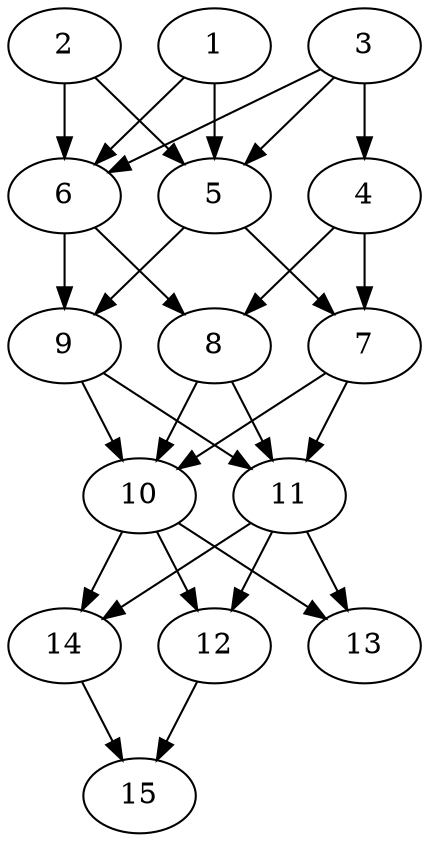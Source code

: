 // DAG automatically generated by daggen at Thu Oct  3 13:59:26 2019
// ./daggen --dot -n 15 --ccr 0.3 --fat 0.5 --regular 0.7 --density 0.9 --mindata 5242880 --maxdata 52428800 
digraph G {
  1 [size="120828587", alpha="0.04", expect_size="36248576"] 
  1 -> 5 [size ="36248576"]
  1 -> 6 [size ="36248576"]
  2 [size="18568533", alpha="0.11", expect_size="5570560"] 
  2 -> 5 [size ="5570560"]
  2 -> 6 [size ="5570560"]
  3 [size="91934720", alpha="0.17", expect_size="27580416"] 
  3 -> 4 [size ="27580416"]
  3 -> 5 [size ="27580416"]
  3 -> 6 [size ="27580416"]
  4 [size="117862400", alpha="0.20", expect_size="35358720"] 
  4 -> 7 [size ="35358720"]
  4 -> 8 [size ="35358720"]
  5 [size="84442453", alpha="0.05", expect_size="25332736"] 
  5 -> 7 [size ="25332736"]
  5 -> 9 [size ="25332736"]
  6 [size="48257707", alpha="0.03", expect_size="14477312"] 
  6 -> 8 [size ="14477312"]
  6 -> 9 [size ="14477312"]
  7 [size="138110293", alpha="0.13", expect_size="41433088"] 
  7 -> 10 [size ="41433088"]
  7 -> 11 [size ="41433088"]
  8 [size="39905280", alpha="0.04", expect_size="11971584"] 
  8 -> 10 [size ="11971584"]
  8 -> 11 [size ="11971584"]
  9 [size="168970240", alpha="0.03", expect_size="50691072"] 
  9 -> 10 [size ="50691072"]
  9 -> 11 [size ="50691072"]
  10 [size="117684907", alpha="0.01", expect_size="35305472"] 
  10 -> 12 [size ="35305472"]
  10 -> 13 [size ="35305472"]
  10 -> 14 [size ="35305472"]
  11 [size="153152853", alpha="0.07", expect_size="45945856"] 
  11 -> 12 [size ="45945856"]
  11 -> 13 [size ="45945856"]
  11 -> 14 [size ="45945856"]
  12 [size="30484480", alpha="0.17", expect_size="9145344"] 
  12 -> 15 [size ="9145344"]
  13 [size="113281707", alpha="0.18", expect_size="33984512"] 
  14 [size="86326613", alpha="0.04", expect_size="25897984"] 
  14 -> 15 [size ="25897984"]
  15 [size="84063573", alpha="0.11", expect_size="25219072"] 
}
